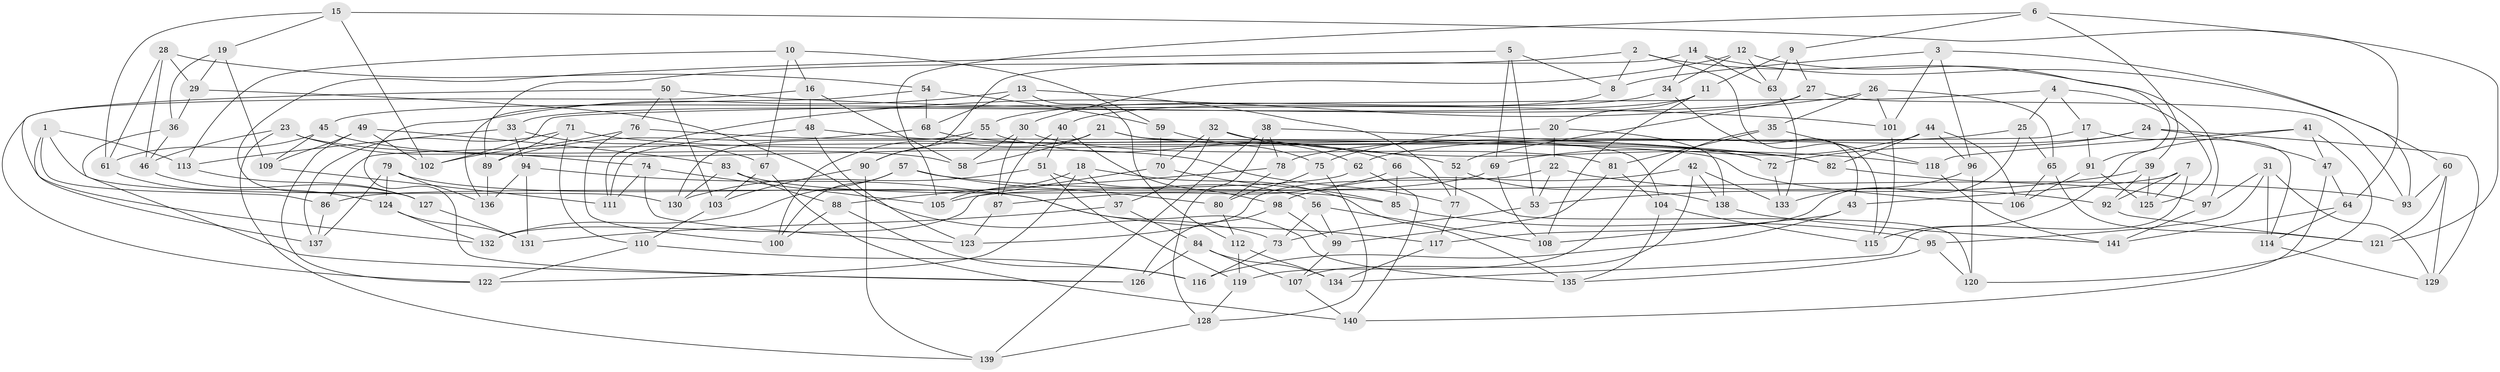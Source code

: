 // Generated by graph-tools (version 1.1) at 2025/16/03/09/25 04:16:39]
// undirected, 141 vertices, 282 edges
graph export_dot {
graph [start="1"]
  node [color=gray90,style=filled];
  1;
  2;
  3;
  4;
  5;
  6;
  7;
  8;
  9;
  10;
  11;
  12;
  13;
  14;
  15;
  16;
  17;
  18;
  19;
  20;
  21;
  22;
  23;
  24;
  25;
  26;
  27;
  28;
  29;
  30;
  31;
  32;
  33;
  34;
  35;
  36;
  37;
  38;
  39;
  40;
  41;
  42;
  43;
  44;
  45;
  46;
  47;
  48;
  49;
  50;
  51;
  52;
  53;
  54;
  55;
  56;
  57;
  58;
  59;
  60;
  61;
  62;
  63;
  64;
  65;
  66;
  67;
  68;
  69;
  70;
  71;
  72;
  73;
  74;
  75;
  76;
  77;
  78;
  79;
  80;
  81;
  82;
  83;
  84;
  85;
  86;
  87;
  88;
  89;
  90;
  91;
  92;
  93;
  94;
  95;
  96;
  97;
  98;
  99;
  100;
  101;
  102;
  103;
  104;
  105;
  106;
  107;
  108;
  109;
  110;
  111;
  112;
  113;
  114;
  115;
  116;
  117;
  118;
  119;
  120;
  121;
  122;
  123;
  124;
  125;
  126;
  127;
  128;
  129;
  130;
  131;
  132;
  133;
  134;
  135;
  136;
  137;
  138;
  139;
  140;
  141;
  1 -- 137;
  1 -- 113;
  1 -- 130;
  1 -- 86;
  2 -- 97;
  2 -- 89;
  2 -- 115;
  2 -- 8;
  3 -- 96;
  3 -- 101;
  3 -- 93;
  3 -- 8;
  4 -- 17;
  4 -- 25;
  4 -- 102;
  4 -- 125;
  5 -- 8;
  5 -- 69;
  5 -- 53;
  5 -- 127;
  6 -- 121;
  6 -- 105;
  6 -- 39;
  6 -- 9;
  7 -- 134;
  7 -- 125;
  7 -- 43;
  7 -- 92;
  8 -- 40;
  9 -- 11;
  9 -- 63;
  9 -- 27;
  10 -- 59;
  10 -- 67;
  10 -- 113;
  10 -- 16;
  11 -- 108;
  11 -- 33;
  11 -- 20;
  12 -- 63;
  12 -- 91;
  12 -- 30;
  12 -- 34;
  13 -- 112;
  13 -- 68;
  13 -- 77;
  13 -- 126;
  14 -- 90;
  14 -- 60;
  14 -- 63;
  14 -- 34;
  15 -- 64;
  15 -- 61;
  15 -- 102;
  15 -- 19;
  16 -- 58;
  16 -- 122;
  16 -- 48;
  17 -- 91;
  17 -- 114;
  17 -- 86;
  18 -- 122;
  18 -- 37;
  18 -- 135;
  18 -- 105;
  19 -- 36;
  19 -- 109;
  19 -- 29;
  20 -- 22;
  20 -- 75;
  20 -- 138;
  21 -- 58;
  21 -- 100;
  21 -- 72;
  21 -- 104;
  22 -- 123;
  22 -- 92;
  22 -- 53;
  23 -- 58;
  23 -- 46;
  23 -- 74;
  23 -- 139;
  24 -- 72;
  24 -- 129;
  24 -- 62;
  24 -- 47;
  25 -- 78;
  25 -- 65;
  25 -- 117;
  26 -- 35;
  26 -- 111;
  26 -- 101;
  26 -- 65;
  27 -- 93;
  27 -- 52;
  27 -- 45;
  28 -- 61;
  28 -- 46;
  28 -- 54;
  28 -- 29;
  29 -- 73;
  29 -- 36;
  30 -- 87;
  30 -- 58;
  30 -- 81;
  31 -- 97;
  31 -- 129;
  31 -- 114;
  31 -- 95;
  32 -- 70;
  32 -- 62;
  32 -- 118;
  32 -- 37;
  33 -- 94;
  33 -- 67;
  33 -- 113;
  34 -- 55;
  34 -- 43;
  35 -- 118;
  35 -- 119;
  35 -- 81;
  36 -- 126;
  36 -- 46;
  37 -- 84;
  37 -- 131;
  38 -- 82;
  38 -- 139;
  38 -- 128;
  38 -- 78;
  39 -- 92;
  39 -- 125;
  39 -- 53;
  40 -- 98;
  40 -- 87;
  40 -- 51;
  41 -- 118;
  41 -- 120;
  41 -- 47;
  41 -- 115;
  42 -- 133;
  42 -- 98;
  42 -- 107;
  42 -- 138;
  43 -- 116;
  43 -- 108;
  44 -- 106;
  44 -- 69;
  44 -- 82;
  44 -- 96;
  45 -- 77;
  45 -- 61;
  45 -- 109;
  46 -- 127;
  47 -- 64;
  47 -- 140;
  48 -- 52;
  48 -- 111;
  48 -- 123;
  49 -- 102;
  49 -- 122;
  49 -- 109;
  49 -- 83;
  50 -- 101;
  50 -- 103;
  50 -- 76;
  50 -- 132;
  51 -- 119;
  51 -- 56;
  51 -- 130;
  52 -- 77;
  52 -- 138;
  53 -- 73;
  54 -- 68;
  54 -- 59;
  54 -- 136;
  55 -- 130;
  55 -- 66;
  55 -- 90;
  56 -- 108;
  56 -- 99;
  56 -- 73;
  57 -- 132;
  57 -- 100;
  57 -- 93;
  57 -- 80;
  59 -- 75;
  59 -- 70;
  60 -- 93;
  60 -- 121;
  60 -- 129;
  61 -- 124;
  62 -- 86;
  62 -- 140;
  63 -- 133;
  64 -- 141;
  64 -- 114;
  65 -- 106;
  65 -- 121;
  66 -- 85;
  66 -- 87;
  66 -- 120;
  67 -- 140;
  67 -- 103;
  68 -- 72;
  68 -- 89;
  69 -- 105;
  69 -- 108;
  70 -- 85;
  70 -- 132;
  71 -- 89;
  71 -- 110;
  71 -- 137;
  71 -- 82;
  72 -- 133;
  73 -- 116;
  74 -- 123;
  74 -- 105;
  74 -- 111;
  75 -- 128;
  75 -- 80;
  76 -- 100;
  76 -- 106;
  76 -- 102;
  77 -- 117;
  78 -- 80;
  78 -- 88;
  79 -- 117;
  79 -- 136;
  79 -- 137;
  79 -- 124;
  80 -- 112;
  81 -- 104;
  81 -- 99;
  82 -- 97;
  83 -- 88;
  83 -- 130;
  83 -- 85;
  84 -- 134;
  84 -- 126;
  84 -- 107;
  85 -- 95;
  86 -- 137;
  87 -- 123;
  88 -- 100;
  88 -- 116;
  89 -- 136;
  90 -- 103;
  90 -- 139;
  91 -- 125;
  91 -- 106;
  92 -- 121;
  94 -- 136;
  94 -- 135;
  94 -- 131;
  95 -- 135;
  95 -- 120;
  96 -- 120;
  96 -- 133;
  97 -- 141;
  98 -- 99;
  98 -- 126;
  99 -- 107;
  101 -- 115;
  103 -- 110;
  104 -- 135;
  104 -- 115;
  107 -- 140;
  109 -- 111;
  110 -- 116;
  110 -- 122;
  112 -- 134;
  112 -- 119;
  113 -- 127;
  114 -- 129;
  117 -- 134;
  118 -- 141;
  119 -- 128;
  124 -- 132;
  124 -- 131;
  127 -- 131;
  128 -- 139;
  138 -- 141;
}
